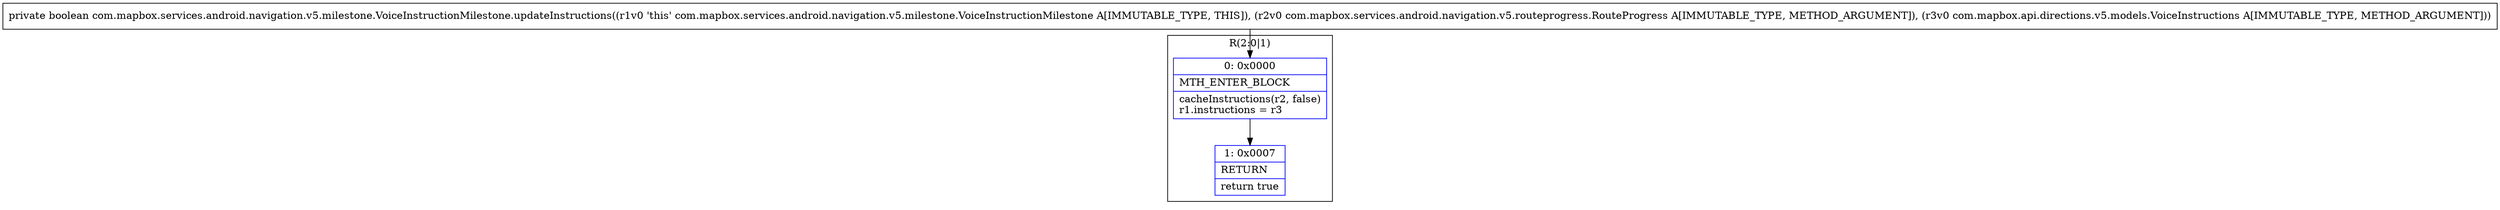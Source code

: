 digraph "CFG forcom.mapbox.services.android.navigation.v5.milestone.VoiceInstructionMilestone.updateInstructions(Lcom\/mapbox\/services\/android\/navigation\/v5\/routeprogress\/RouteProgress;Lcom\/mapbox\/api\/directions\/v5\/models\/VoiceInstructions;)Z" {
subgraph cluster_Region_1678579123 {
label = "R(2:0|1)";
node [shape=record,color=blue];
Node_0 [shape=record,label="{0\:\ 0x0000|MTH_ENTER_BLOCK\l|cacheInstructions(r2, false)\lr1.instructions = r3\l}"];
Node_1 [shape=record,label="{1\:\ 0x0007|RETURN\l|return true\l}"];
}
MethodNode[shape=record,label="{private boolean com.mapbox.services.android.navigation.v5.milestone.VoiceInstructionMilestone.updateInstructions((r1v0 'this' com.mapbox.services.android.navigation.v5.milestone.VoiceInstructionMilestone A[IMMUTABLE_TYPE, THIS]), (r2v0 com.mapbox.services.android.navigation.v5.routeprogress.RouteProgress A[IMMUTABLE_TYPE, METHOD_ARGUMENT]), (r3v0 com.mapbox.api.directions.v5.models.VoiceInstructions A[IMMUTABLE_TYPE, METHOD_ARGUMENT])) }"];
MethodNode -> Node_0;
Node_0 -> Node_1;
}


